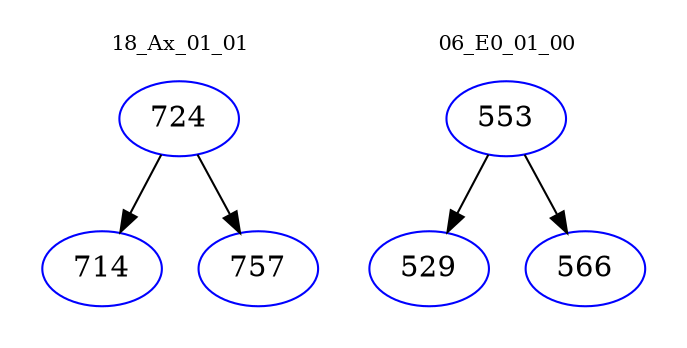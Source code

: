 digraph{
subgraph cluster_0 {
color = white
label = "18_Ax_01_01";
fontsize=10;
T0_724 [label="724", color="blue"]
T0_724 -> T0_714 [color="black"]
T0_714 [label="714", color="blue"]
T0_724 -> T0_757 [color="black"]
T0_757 [label="757", color="blue"]
}
subgraph cluster_1 {
color = white
label = "06_E0_01_00";
fontsize=10;
T1_553 [label="553", color="blue"]
T1_553 -> T1_529 [color="black"]
T1_529 [label="529", color="blue"]
T1_553 -> T1_566 [color="black"]
T1_566 [label="566", color="blue"]
}
}
